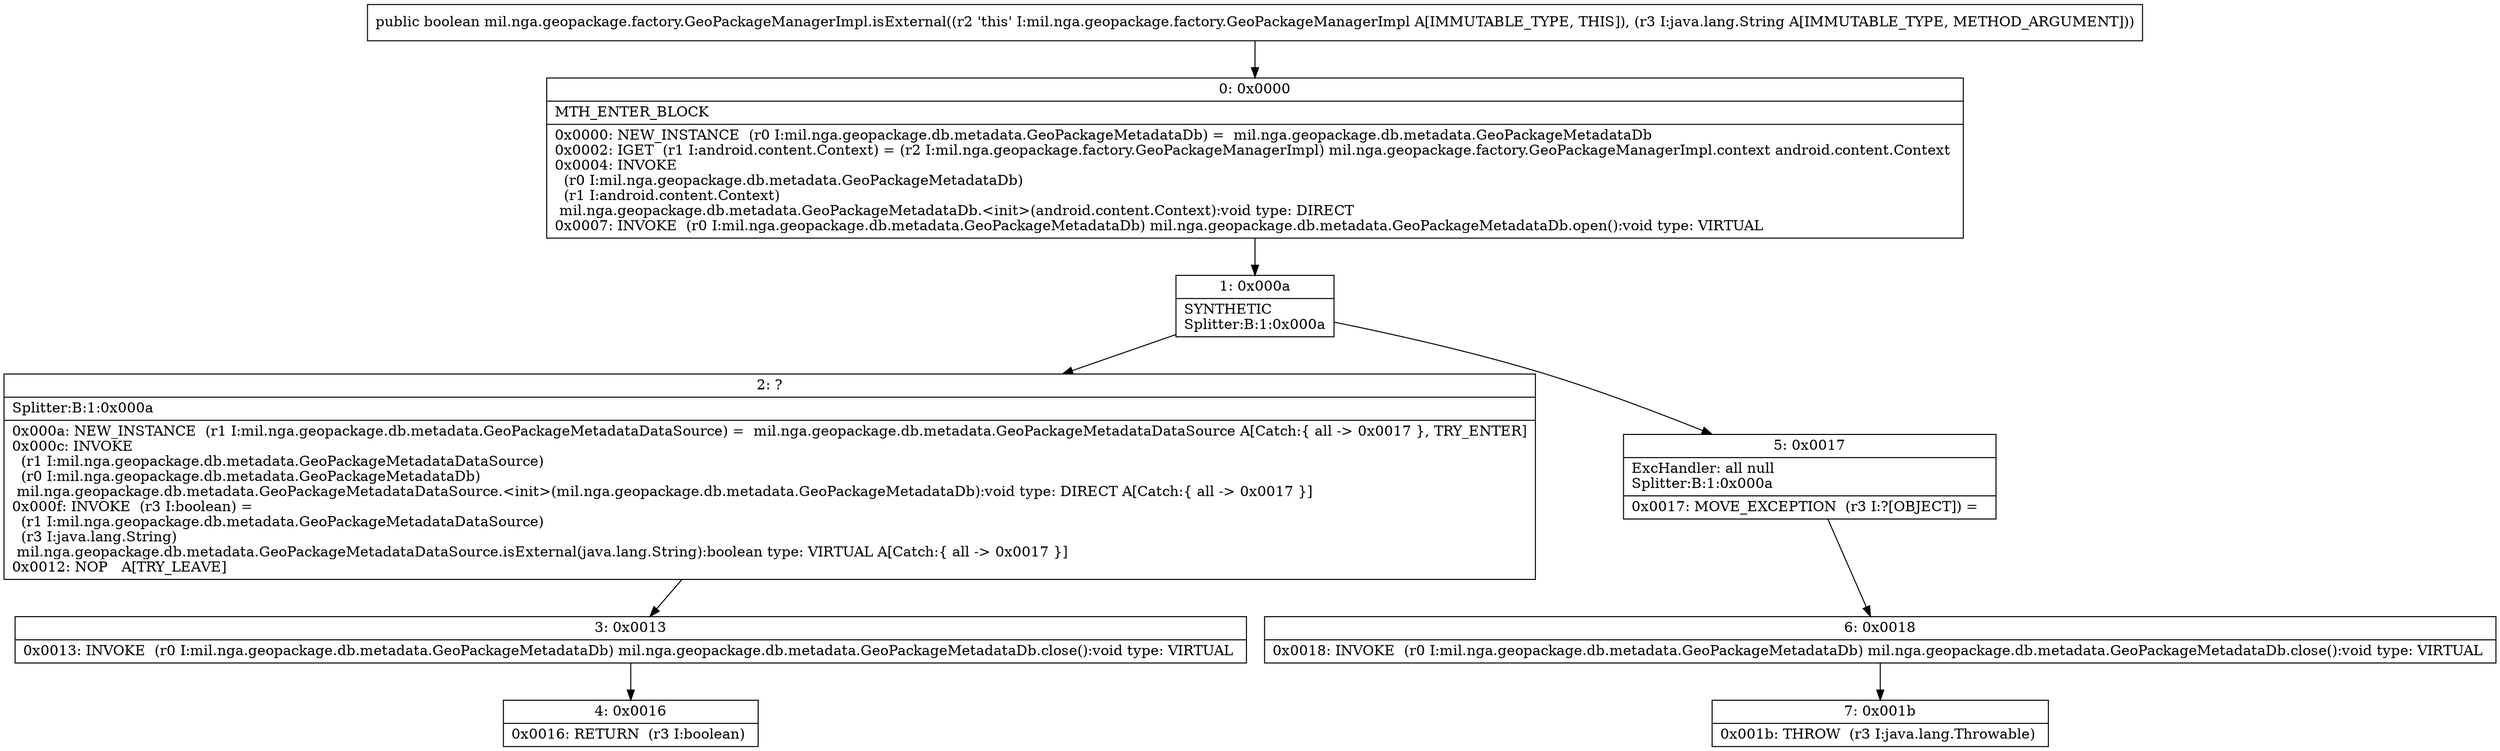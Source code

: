 digraph "CFG formil.nga.geopackage.factory.GeoPackageManagerImpl.isExternal(Ljava\/lang\/String;)Z" {
Node_0 [shape=record,label="{0\:\ 0x0000|MTH_ENTER_BLOCK\l|0x0000: NEW_INSTANCE  (r0 I:mil.nga.geopackage.db.metadata.GeoPackageMetadataDb) =  mil.nga.geopackage.db.metadata.GeoPackageMetadataDb \l0x0002: IGET  (r1 I:android.content.Context) = (r2 I:mil.nga.geopackage.factory.GeoPackageManagerImpl) mil.nga.geopackage.factory.GeoPackageManagerImpl.context android.content.Context \l0x0004: INVOKE  \l  (r0 I:mil.nga.geopackage.db.metadata.GeoPackageMetadataDb)\l  (r1 I:android.content.Context)\l mil.nga.geopackage.db.metadata.GeoPackageMetadataDb.\<init\>(android.content.Context):void type: DIRECT \l0x0007: INVOKE  (r0 I:mil.nga.geopackage.db.metadata.GeoPackageMetadataDb) mil.nga.geopackage.db.metadata.GeoPackageMetadataDb.open():void type: VIRTUAL \l}"];
Node_1 [shape=record,label="{1\:\ 0x000a|SYNTHETIC\lSplitter:B:1:0x000a\l}"];
Node_2 [shape=record,label="{2\:\ ?|Splitter:B:1:0x000a\l|0x000a: NEW_INSTANCE  (r1 I:mil.nga.geopackage.db.metadata.GeoPackageMetadataDataSource) =  mil.nga.geopackage.db.metadata.GeoPackageMetadataDataSource A[Catch:\{ all \-\> 0x0017 \}, TRY_ENTER]\l0x000c: INVOKE  \l  (r1 I:mil.nga.geopackage.db.metadata.GeoPackageMetadataDataSource)\l  (r0 I:mil.nga.geopackage.db.metadata.GeoPackageMetadataDb)\l mil.nga.geopackage.db.metadata.GeoPackageMetadataDataSource.\<init\>(mil.nga.geopackage.db.metadata.GeoPackageMetadataDb):void type: DIRECT A[Catch:\{ all \-\> 0x0017 \}]\l0x000f: INVOKE  (r3 I:boolean) = \l  (r1 I:mil.nga.geopackage.db.metadata.GeoPackageMetadataDataSource)\l  (r3 I:java.lang.String)\l mil.nga.geopackage.db.metadata.GeoPackageMetadataDataSource.isExternal(java.lang.String):boolean type: VIRTUAL A[Catch:\{ all \-\> 0x0017 \}]\l0x0012: NOP   A[TRY_LEAVE]\l}"];
Node_3 [shape=record,label="{3\:\ 0x0013|0x0013: INVOKE  (r0 I:mil.nga.geopackage.db.metadata.GeoPackageMetadataDb) mil.nga.geopackage.db.metadata.GeoPackageMetadataDb.close():void type: VIRTUAL \l}"];
Node_4 [shape=record,label="{4\:\ 0x0016|0x0016: RETURN  (r3 I:boolean) \l}"];
Node_5 [shape=record,label="{5\:\ 0x0017|ExcHandler: all null\lSplitter:B:1:0x000a\l|0x0017: MOVE_EXCEPTION  (r3 I:?[OBJECT]) =  \l}"];
Node_6 [shape=record,label="{6\:\ 0x0018|0x0018: INVOKE  (r0 I:mil.nga.geopackage.db.metadata.GeoPackageMetadataDb) mil.nga.geopackage.db.metadata.GeoPackageMetadataDb.close():void type: VIRTUAL \l}"];
Node_7 [shape=record,label="{7\:\ 0x001b|0x001b: THROW  (r3 I:java.lang.Throwable) \l}"];
MethodNode[shape=record,label="{public boolean mil.nga.geopackage.factory.GeoPackageManagerImpl.isExternal((r2 'this' I:mil.nga.geopackage.factory.GeoPackageManagerImpl A[IMMUTABLE_TYPE, THIS]), (r3 I:java.lang.String A[IMMUTABLE_TYPE, METHOD_ARGUMENT])) }"];
MethodNode -> Node_0;
Node_0 -> Node_1;
Node_1 -> Node_2;
Node_1 -> Node_5;
Node_2 -> Node_3;
Node_3 -> Node_4;
Node_5 -> Node_6;
Node_6 -> Node_7;
}

